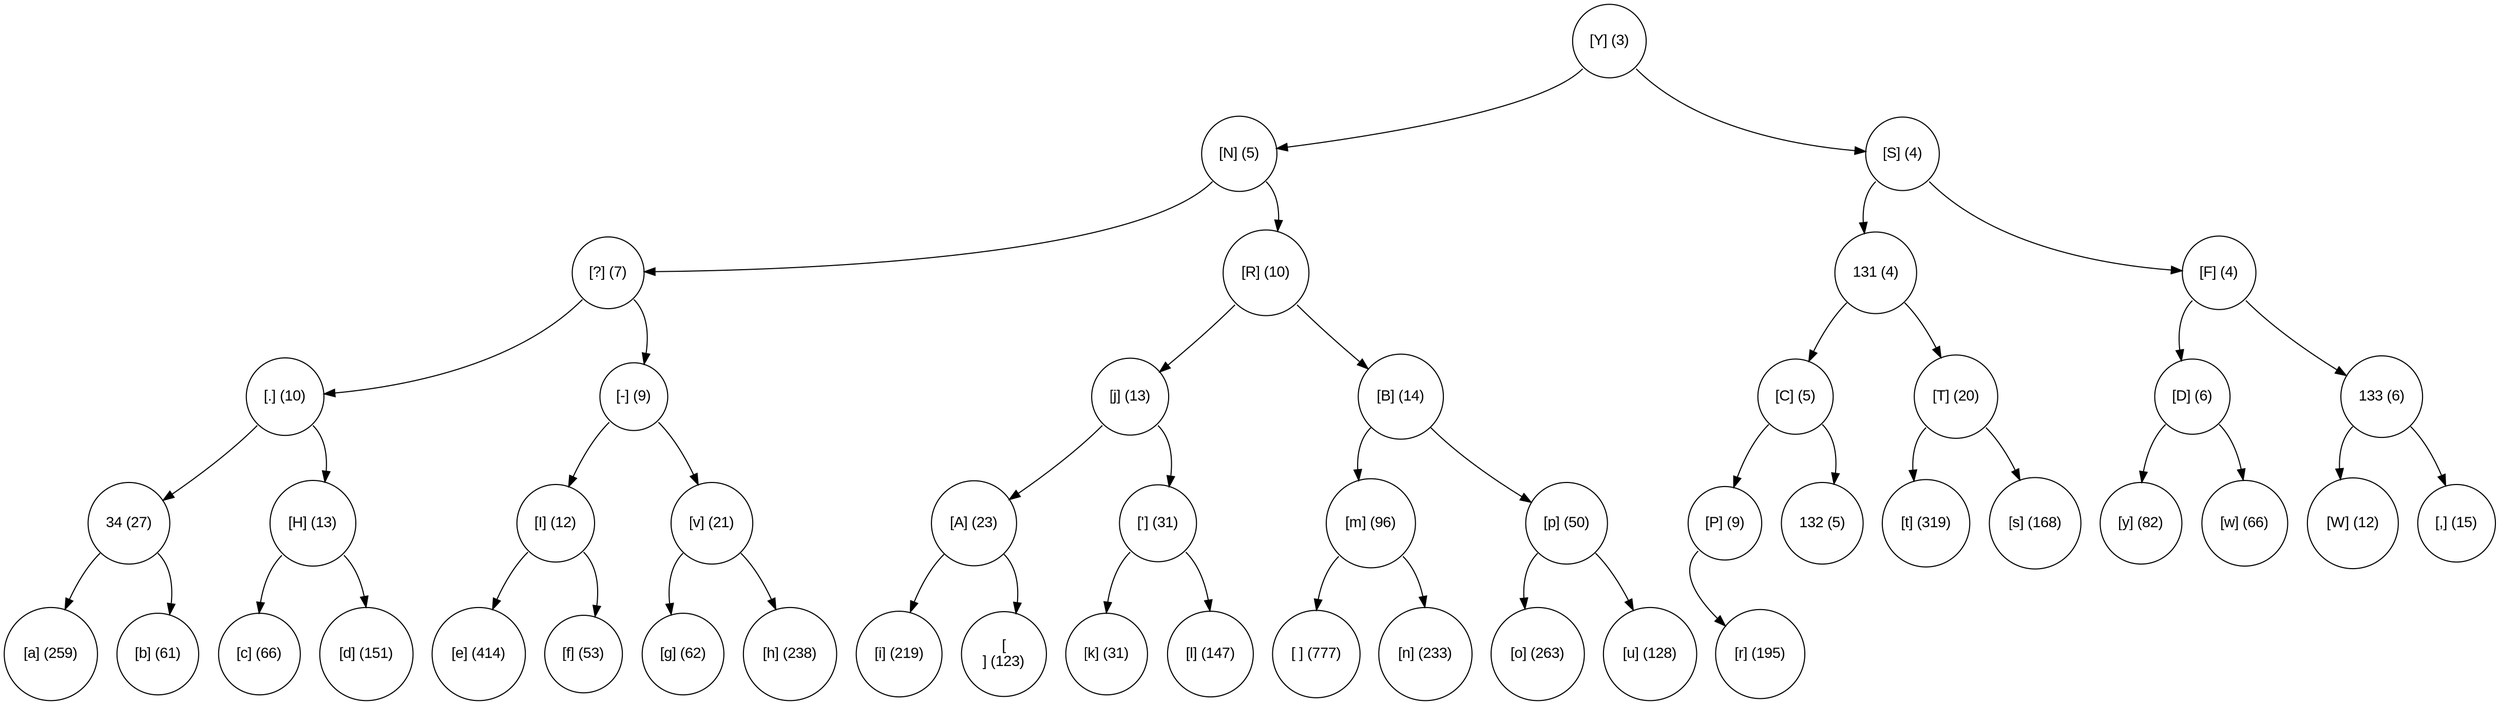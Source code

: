 digraph move_down {
	node [fontname="Arial", shape="circle", width=0.5]; 

	0 [label = "[Y] (3)"];
	0:sw -> 1;
	1 [label = "[N] (5)"];
	1:sw -> 3;
	3 [label = "[?] (7)"];
	3:sw -> 7;
	7 [label = "[.] (10)"];
	7:sw -> 15;
	15 [label = "34 (27)"];
	15:sw -> 31;
	31 [label = "[a] (259)"];
	15:se -> 32;
	32 [label = "[b] (61)"];
	7:se -> 16;
	16 [label = "[H] (13)"];
	16:sw -> 33;
	33 [label = "[c] (66)"];
	16:se -> 34;
	34 [label = "[d] (151)"];
	3:se -> 8;
	8 [label = "[-] (9)"];
	8:sw -> 17;
	17 [label = "[I] (12)"];
	17:sw -> 35;
	35 [label = "[e] (414)"];
	17:se -> 36;
	36 [label = "[f] (53)"];
	8:se -> 18;
	18 [label = "[v] (21)"];
	18:sw -> 37;
	37 [label = "[g] (62)"];
	18:se -> 38;
	38 [label = "[h] (238)"];
	1:se -> 4;
	4 [label = "[R] (10)"];
	4:sw -> 9;
	9 [label = "[j] (13)"];
	9:sw -> 19;
	19 [label = "[A] (23)"];
	19:sw -> 39;
	39 [label = "[i] (219)"];
	19:se -> 40;
	40 [label = "[
] (123)"];
	9:se -> 20;
	20 [label = "['] (31)"];
	20:sw -> 41;
	41 [label = "[k] (31)"];
	20:se -> 42;
	42 [label = "[l] (147)"];
	4:se -> 10;
	10 [label = "[B] (14)"];
	10:sw -> 21;
	21 [label = "[m] (96)"];
	21:sw -> 43;
	43 [label = "[ ] (777)"];
	21:se -> 44;
	44 [label = "[n] (233)"];
	10:se -> 22;
	22 [label = "[p] (50)"];
	22:sw -> 45;
	45 [label = "[o] (263)"];
	22:se -> 46;
	46 [label = "[u] (128)"];
	0:se -> 2;
	2 [label = "[S] (4)"];
	2:sw -> 5;
	5 [label = "131 (4)"];
	5:sw -> 11;
	11 [label = "[C] (5)"];
	11:sw -> 23;
	23 [label = "[P] (9)"];
	23:sw -> 47;
	47 [label = "[r] (195)"];
	11:se -> 24;
	24 [label = "132 (5)"];
	5:se -> 12;
	12 [label = "[T] (20)"];
	12:sw -> 25;
	25 [label = "[t] (319)"];
	12:se -> 26;
	26 [label = "[s] (168)"];
	2:se -> 6;
	6 [label = "[F] (4)"];
	6:sw -> 13;
	13 [label = "[D] (6)"];
	13:sw -> 27;
	27 [label = "[y] (82)"];
	13:se -> 28;
	28 [label = "[w] (66)"];
	6:se -> 14;
	14 [label = "133 (6)"];
	14:sw -> 29;
	29 [label = "[W] (12)"];
	14:se -> 30;
	30 [label = "[,] (15)"];
}
